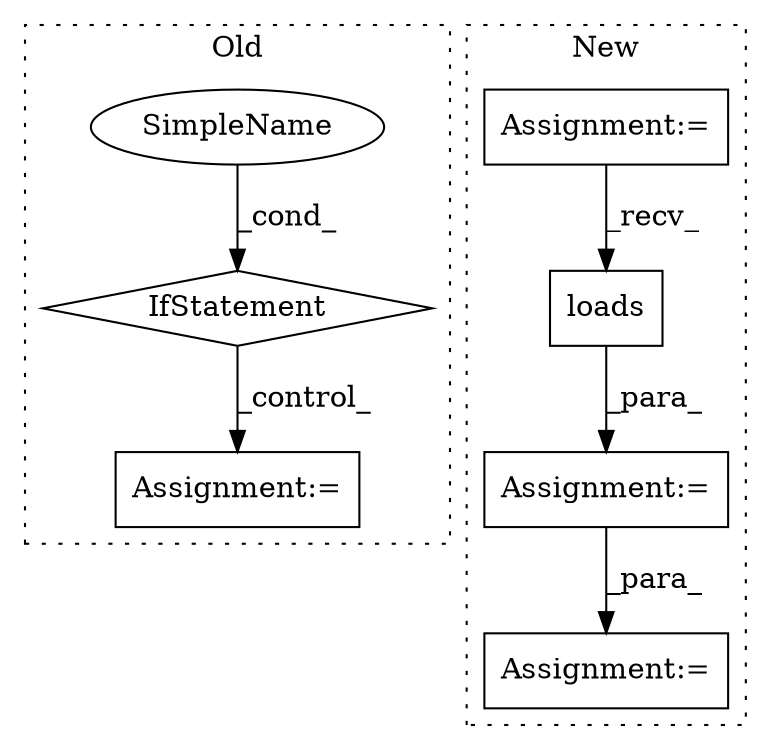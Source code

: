 digraph G {
subgraph cluster0 {
1 [label="IfStatement" a="25" s="13869,13894" l="4,2" shape="diamond"];
5 [label="Assignment:=" a="7" s="13918" l="1" shape="box"];
6 [label="SimpleName" a="42" s="" l="" shape="ellipse"];
label = "Old";
style="dotted";
}
subgraph cluster1 {
2 [label="loads" a="32" s="12276,12298" l="6,1" shape="box"];
3 [label="Assignment:=" a="7" s="12270" l="1" shape="box"];
4 [label="Assignment:=" a="7" s="12415" l="1" shape="box"];
7 [label="Assignment:=" a="7" s="11676" l="4" shape="box"];
label = "New";
style="dotted";
}
1 -> 5 [label="_control_"];
2 -> 3 [label="_para_"];
3 -> 4 [label="_para_"];
6 -> 1 [label="_cond_"];
7 -> 2 [label="_recv_"];
}